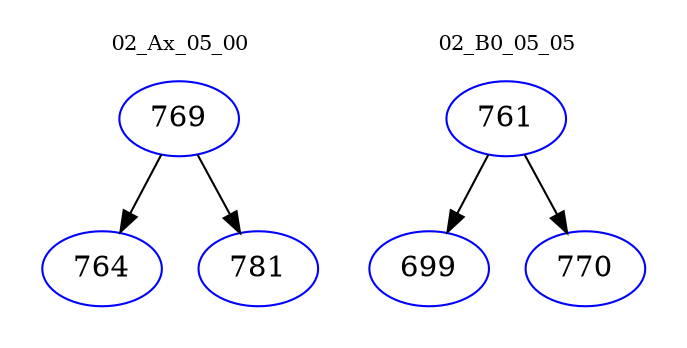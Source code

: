 digraph{
subgraph cluster_0 {
color = white
label = "02_Ax_05_00";
fontsize=10;
T0_769 [label="769", color="blue"]
T0_769 -> T0_764 [color="black"]
T0_764 [label="764", color="blue"]
T0_769 -> T0_781 [color="black"]
T0_781 [label="781", color="blue"]
}
subgraph cluster_1 {
color = white
label = "02_B0_05_05";
fontsize=10;
T1_761 [label="761", color="blue"]
T1_761 -> T1_699 [color="black"]
T1_699 [label="699", color="blue"]
T1_761 -> T1_770 [color="black"]
T1_770 [label="770", color="blue"]
}
}

